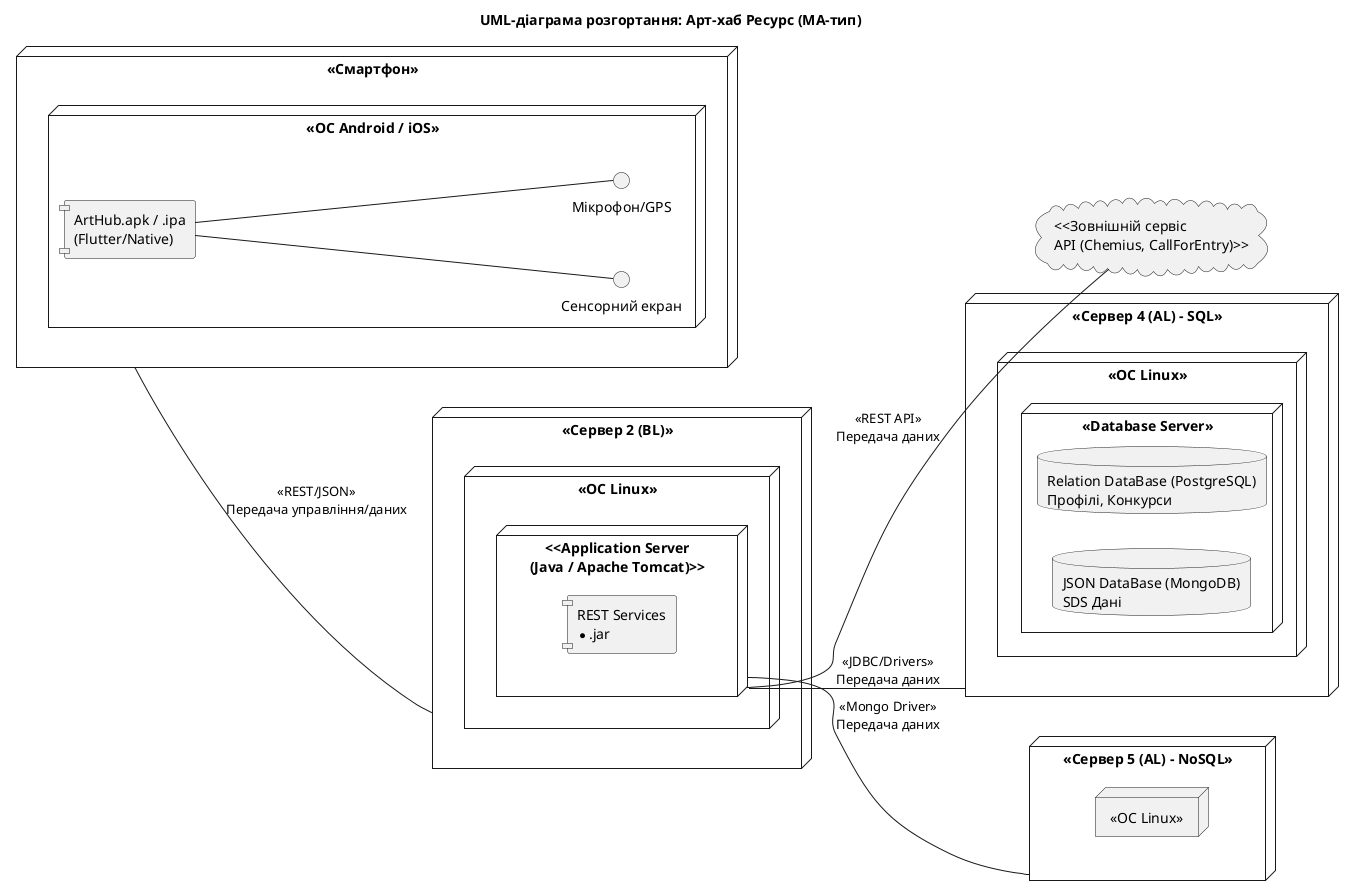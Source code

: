 @startuml
title UML-діаграма розгортання: Арт-хаб Ресурс (MA-тип)

left to right direction
skinparam componentStyle uml1

' =================================================================
' 1. PL (Presentation Level) - Клієнт
' =================================================================
node "<<Смартфон>>" as Client {
    node "<<OC Android / iOS>>" as OS_Mobile {
        component [ArtHub.apk / .ipa\n(Flutter/Native)] as ClientApp
        
        interface "Сенсорний екран" as Screen
        interface "Мікрофон/GPS" as Mic
        
        ClientApp -down- Screen
        ClientApp -down- Mic
    }
}

' =================================================================
' 2. BL (Business Level) - Сервер застосунків
' =================================================================
node "<<Сервер 2 (BL)>>" as BLServer {
    node "<<OC Linux>>" as BL_OS {
        node "<<Application Server\n(Java / Apache Tomcat)>>" as AppServer {
            component [REST Services\n*.jar] as BusinessLogic
        }
    }
}

' =================================================================
' 3. AL (Access Level) - Сервери даних (Розділені)
' =================================================================
node "<<Сервер 4 (AL) - SQL>>" as ALServerRel {
    node "<<OC Linux>>" as AL_OS_Rel {
        node "<<Database Server>>" {
            database "Relation DataBase (PostgreSQL)\nПрофілі, Конкурси" as RelationDB
        }
    }
}

node "<<Сервер 5 (AL) - NoSQL>>" as ALServerNoSql {
    node "<<OC Linux>>" as AL_OS_NoSql {
        node "<<Database Server>>" {
            database "JSON DataBase (MongoDB)\nSDS Дані" as JSONDB
        }
    }
}


' =================================================================
' ЗВ'ЯЗКИ (Control & Data Flow)
' =================================================================
' PL <-> BL
Client -- BLServer : <<REST/JSON>>\nПередача управління/даних

' BL <-> AL
AppServer -- ALServerRel : <<JDBC/Drivers>>\nПередача даних
AppServer -- ALServerNoSql : <<Mongo Driver>>\nПередача даних

' Зв'язки із Зовнішніми API
cloud "<<Зовнішній сервіс\nAPI (Chemius, CallForEntry)>>" as ExternalAPI

AppServer -- ExternalAPI : <<REST API>>\nПередача даних

@enduml
